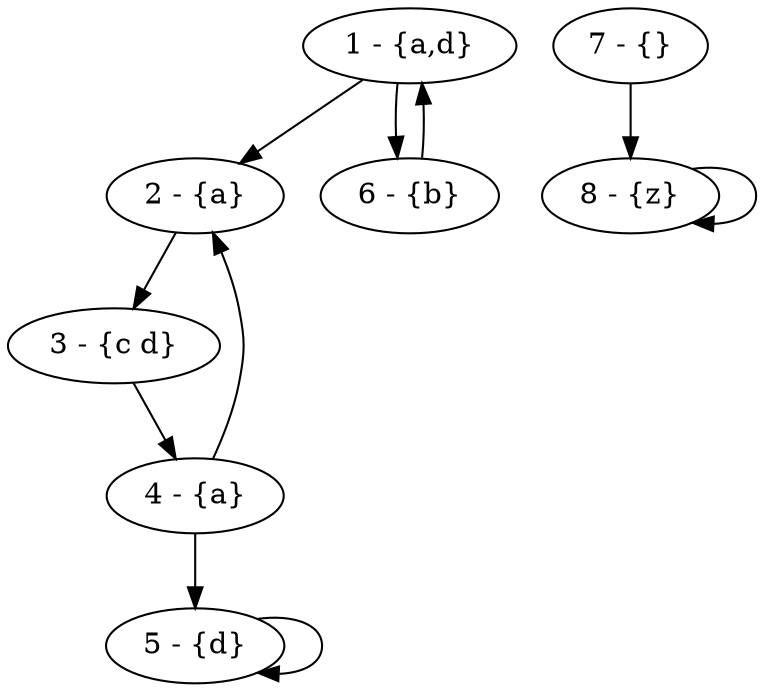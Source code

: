 digraph {
  1 -> 2;
  1 -> 6;
  2 -> 3;
  3 -> 4;
  4 -> 5;
  4 -> 2;
  5 -> 5;
  6 -> 1;
  7 -> 8;
  8 -> 8;

  1 [label="1 - {a,d}"];
  2 [label="2 - {a}"];
  3 [label="3 - {c d}"];
  4 [label="4 - {a}"]
  5 [label="5 - {d}"];
  6 [label="6 - {b}"];
  7 [label="7 - {}"];
  8 [label="8 - {z}"];
}
